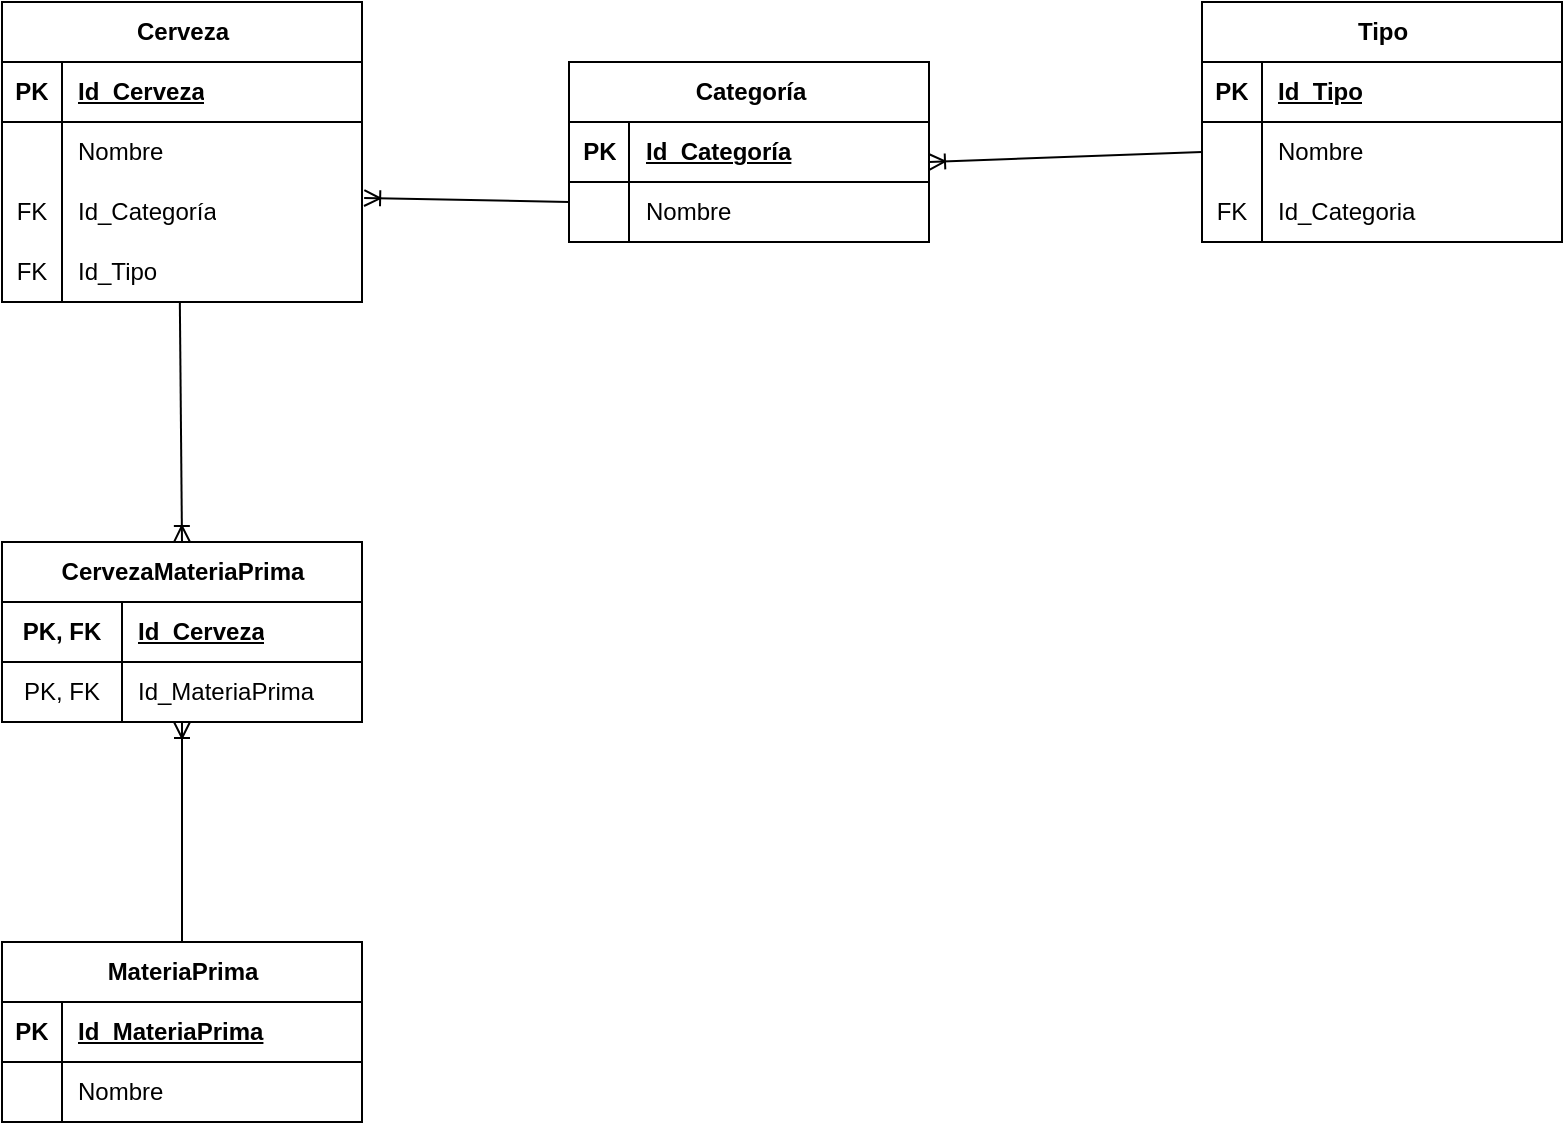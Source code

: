 <mxfile version="24.5.4" type="device">
  <diagram name="Página-1" id="DiQ8XODBmD6v6BEj3X13">
    <mxGraphModel dx="1434" dy="754" grid="1" gridSize="10" guides="1" tooltips="1" connect="1" arrows="1" fold="1" page="1" pageScale="1" pageWidth="827" pageHeight="1169" math="0" shadow="0">
      <root>
        <mxCell id="0" />
        <mxCell id="1" parent="0" />
        <mxCell id="kEb3TtBqJNIpXYlQytry-1" value="Cerveza" style="shape=table;startSize=30;container=1;collapsible=1;childLayout=tableLayout;fixedRows=1;rowLines=0;fontStyle=1;align=center;resizeLast=1;html=1;" vertex="1" parent="1">
          <mxGeometry x="40" y="80" width="180" height="150" as="geometry" />
        </mxCell>
        <mxCell id="kEb3TtBqJNIpXYlQytry-2" value="" style="shape=tableRow;horizontal=0;startSize=0;swimlaneHead=0;swimlaneBody=0;fillColor=none;collapsible=0;dropTarget=0;points=[[0,0.5],[1,0.5]];portConstraint=eastwest;top=0;left=0;right=0;bottom=1;" vertex="1" parent="kEb3TtBqJNIpXYlQytry-1">
          <mxGeometry y="30" width="180" height="30" as="geometry" />
        </mxCell>
        <mxCell id="kEb3TtBqJNIpXYlQytry-3" value="PK" style="shape=partialRectangle;connectable=0;fillColor=none;top=0;left=0;bottom=0;right=0;fontStyle=1;overflow=hidden;whiteSpace=wrap;html=1;" vertex="1" parent="kEb3TtBqJNIpXYlQytry-2">
          <mxGeometry width="30" height="30" as="geometry">
            <mxRectangle width="30" height="30" as="alternateBounds" />
          </mxGeometry>
        </mxCell>
        <mxCell id="kEb3TtBqJNIpXYlQytry-4" value="&lt;div&gt;Id_Cerveza&lt;/div&gt;" style="shape=partialRectangle;connectable=0;fillColor=none;top=0;left=0;bottom=0;right=0;align=left;spacingLeft=6;fontStyle=5;overflow=hidden;whiteSpace=wrap;html=1;" vertex="1" parent="kEb3TtBqJNIpXYlQytry-2">
          <mxGeometry x="30" width="150" height="30" as="geometry">
            <mxRectangle width="150" height="30" as="alternateBounds" />
          </mxGeometry>
        </mxCell>
        <mxCell id="kEb3TtBqJNIpXYlQytry-5" value="" style="shape=tableRow;horizontal=0;startSize=0;swimlaneHead=0;swimlaneBody=0;fillColor=none;collapsible=0;dropTarget=0;points=[[0,0.5],[1,0.5]];portConstraint=eastwest;top=0;left=0;right=0;bottom=0;" vertex="1" parent="kEb3TtBqJNIpXYlQytry-1">
          <mxGeometry y="60" width="180" height="30" as="geometry" />
        </mxCell>
        <mxCell id="kEb3TtBqJNIpXYlQytry-6" value="" style="shape=partialRectangle;connectable=0;fillColor=none;top=0;left=0;bottom=0;right=0;editable=1;overflow=hidden;whiteSpace=wrap;html=1;" vertex="1" parent="kEb3TtBqJNIpXYlQytry-5">
          <mxGeometry width="30" height="30" as="geometry">
            <mxRectangle width="30" height="30" as="alternateBounds" />
          </mxGeometry>
        </mxCell>
        <mxCell id="kEb3TtBqJNIpXYlQytry-7" value="Nombre" style="shape=partialRectangle;connectable=0;fillColor=none;top=0;left=0;bottom=0;right=0;align=left;spacingLeft=6;overflow=hidden;whiteSpace=wrap;html=1;" vertex="1" parent="kEb3TtBqJNIpXYlQytry-5">
          <mxGeometry x="30" width="150" height="30" as="geometry">
            <mxRectangle width="150" height="30" as="alternateBounds" />
          </mxGeometry>
        </mxCell>
        <mxCell id="kEb3TtBqJNIpXYlQytry-8" value="" style="shape=tableRow;horizontal=0;startSize=0;swimlaneHead=0;swimlaneBody=0;fillColor=none;collapsible=0;dropTarget=0;points=[[0,0.5],[1,0.5]];portConstraint=eastwest;top=0;left=0;right=0;bottom=0;" vertex="1" parent="kEb3TtBqJNIpXYlQytry-1">
          <mxGeometry y="90" width="180" height="30" as="geometry" />
        </mxCell>
        <mxCell id="kEb3TtBqJNIpXYlQytry-9" value="FK" style="shape=partialRectangle;connectable=0;fillColor=none;top=0;left=0;bottom=0;right=0;editable=1;overflow=hidden;whiteSpace=wrap;html=1;" vertex="1" parent="kEb3TtBqJNIpXYlQytry-8">
          <mxGeometry width="30" height="30" as="geometry">
            <mxRectangle width="30" height="30" as="alternateBounds" />
          </mxGeometry>
        </mxCell>
        <mxCell id="kEb3TtBqJNIpXYlQytry-10" value="Id_Categoría" style="shape=partialRectangle;connectable=0;fillColor=none;top=0;left=0;bottom=0;right=0;align=left;spacingLeft=6;overflow=hidden;whiteSpace=wrap;html=1;" vertex="1" parent="kEb3TtBqJNIpXYlQytry-8">
          <mxGeometry x="30" width="150" height="30" as="geometry">
            <mxRectangle width="150" height="30" as="alternateBounds" />
          </mxGeometry>
        </mxCell>
        <mxCell id="kEb3TtBqJNIpXYlQytry-11" value="" style="shape=tableRow;horizontal=0;startSize=0;swimlaneHead=0;swimlaneBody=0;fillColor=none;collapsible=0;dropTarget=0;points=[[0,0.5],[1,0.5]];portConstraint=eastwest;top=0;left=0;right=0;bottom=0;" vertex="1" parent="kEb3TtBqJNIpXYlQytry-1">
          <mxGeometry y="120" width="180" height="30" as="geometry" />
        </mxCell>
        <mxCell id="kEb3TtBqJNIpXYlQytry-12" value="FK" style="shape=partialRectangle;connectable=0;fillColor=none;top=0;left=0;bottom=0;right=0;editable=1;overflow=hidden;whiteSpace=wrap;html=1;" vertex="1" parent="kEb3TtBqJNIpXYlQytry-11">
          <mxGeometry width="30" height="30" as="geometry">
            <mxRectangle width="30" height="30" as="alternateBounds" />
          </mxGeometry>
        </mxCell>
        <mxCell id="kEb3TtBqJNIpXYlQytry-13" value="Id_Tipo" style="shape=partialRectangle;connectable=0;fillColor=none;top=0;left=0;bottom=0;right=0;align=left;spacingLeft=6;overflow=hidden;whiteSpace=wrap;html=1;" vertex="1" parent="kEb3TtBqJNIpXYlQytry-11">
          <mxGeometry x="30" width="150" height="30" as="geometry">
            <mxRectangle width="150" height="30" as="alternateBounds" />
          </mxGeometry>
        </mxCell>
        <mxCell id="kEb3TtBqJNIpXYlQytry-14" value="Categoría" style="shape=table;startSize=30;container=1;collapsible=1;childLayout=tableLayout;fixedRows=1;rowLines=0;fontStyle=1;align=center;resizeLast=1;html=1;" vertex="1" parent="1">
          <mxGeometry x="323.5" y="110" width="180" height="90" as="geometry" />
        </mxCell>
        <mxCell id="kEb3TtBqJNIpXYlQytry-15" value="" style="shape=tableRow;horizontal=0;startSize=0;swimlaneHead=0;swimlaneBody=0;fillColor=none;collapsible=0;dropTarget=0;points=[[0,0.5],[1,0.5]];portConstraint=eastwest;top=0;left=0;right=0;bottom=1;" vertex="1" parent="kEb3TtBqJNIpXYlQytry-14">
          <mxGeometry y="30" width="180" height="30" as="geometry" />
        </mxCell>
        <mxCell id="kEb3TtBqJNIpXYlQytry-16" value="PK" style="shape=partialRectangle;connectable=0;fillColor=none;top=0;left=0;bottom=0;right=0;fontStyle=1;overflow=hidden;whiteSpace=wrap;html=1;" vertex="1" parent="kEb3TtBqJNIpXYlQytry-15">
          <mxGeometry width="30" height="30" as="geometry">
            <mxRectangle width="30" height="30" as="alternateBounds" />
          </mxGeometry>
        </mxCell>
        <mxCell id="kEb3TtBqJNIpXYlQytry-17" value="Id_Categoría" style="shape=partialRectangle;connectable=0;fillColor=none;top=0;left=0;bottom=0;right=0;align=left;spacingLeft=6;fontStyle=5;overflow=hidden;whiteSpace=wrap;html=1;" vertex="1" parent="kEb3TtBqJNIpXYlQytry-15">
          <mxGeometry x="30" width="150" height="30" as="geometry">
            <mxRectangle width="150" height="30" as="alternateBounds" />
          </mxGeometry>
        </mxCell>
        <mxCell id="kEb3TtBqJNIpXYlQytry-18" value="" style="shape=tableRow;horizontal=0;startSize=0;swimlaneHead=0;swimlaneBody=0;fillColor=none;collapsible=0;dropTarget=0;points=[[0,0.5],[1,0.5]];portConstraint=eastwest;top=0;left=0;right=0;bottom=0;" vertex="1" parent="kEb3TtBqJNIpXYlQytry-14">
          <mxGeometry y="60" width="180" height="30" as="geometry" />
        </mxCell>
        <mxCell id="kEb3TtBqJNIpXYlQytry-19" value="" style="shape=partialRectangle;connectable=0;fillColor=none;top=0;left=0;bottom=0;right=0;editable=1;overflow=hidden;whiteSpace=wrap;html=1;" vertex="1" parent="kEb3TtBqJNIpXYlQytry-18">
          <mxGeometry width="30" height="30" as="geometry">
            <mxRectangle width="30" height="30" as="alternateBounds" />
          </mxGeometry>
        </mxCell>
        <mxCell id="kEb3TtBqJNIpXYlQytry-20" value="Nombre" style="shape=partialRectangle;connectable=0;fillColor=none;top=0;left=0;bottom=0;right=0;align=left;spacingLeft=6;overflow=hidden;whiteSpace=wrap;html=1;" vertex="1" parent="kEb3TtBqJNIpXYlQytry-18">
          <mxGeometry x="30" width="150" height="30" as="geometry">
            <mxRectangle width="150" height="30" as="alternateBounds" />
          </mxGeometry>
        </mxCell>
        <mxCell id="kEb3TtBqJNIpXYlQytry-27" value="Tipo" style="shape=table;startSize=30;container=1;collapsible=1;childLayout=tableLayout;fixedRows=1;rowLines=0;fontStyle=1;align=center;resizeLast=1;html=1;" vertex="1" parent="1">
          <mxGeometry x="640" y="80" width="180" height="120" as="geometry" />
        </mxCell>
        <mxCell id="kEb3TtBqJNIpXYlQytry-28" value="" style="shape=tableRow;horizontal=0;startSize=0;swimlaneHead=0;swimlaneBody=0;fillColor=none;collapsible=0;dropTarget=0;points=[[0,0.5],[1,0.5]];portConstraint=eastwest;top=0;left=0;right=0;bottom=1;" vertex="1" parent="kEb3TtBqJNIpXYlQytry-27">
          <mxGeometry y="30" width="180" height="30" as="geometry" />
        </mxCell>
        <mxCell id="kEb3TtBqJNIpXYlQytry-29" value="PK" style="shape=partialRectangle;connectable=0;fillColor=none;top=0;left=0;bottom=0;right=0;fontStyle=1;overflow=hidden;whiteSpace=wrap;html=1;" vertex="1" parent="kEb3TtBqJNIpXYlQytry-28">
          <mxGeometry width="30" height="30" as="geometry">
            <mxRectangle width="30" height="30" as="alternateBounds" />
          </mxGeometry>
        </mxCell>
        <mxCell id="kEb3TtBqJNIpXYlQytry-30" value="Id_Tipo" style="shape=partialRectangle;connectable=0;fillColor=none;top=0;left=0;bottom=0;right=0;align=left;spacingLeft=6;fontStyle=5;overflow=hidden;whiteSpace=wrap;html=1;" vertex="1" parent="kEb3TtBqJNIpXYlQytry-28">
          <mxGeometry x="30" width="150" height="30" as="geometry">
            <mxRectangle width="150" height="30" as="alternateBounds" />
          </mxGeometry>
        </mxCell>
        <mxCell id="kEb3TtBqJNIpXYlQytry-31" value="" style="shape=tableRow;horizontal=0;startSize=0;swimlaneHead=0;swimlaneBody=0;fillColor=none;collapsible=0;dropTarget=0;points=[[0,0.5],[1,0.5]];portConstraint=eastwest;top=0;left=0;right=0;bottom=0;" vertex="1" parent="kEb3TtBqJNIpXYlQytry-27">
          <mxGeometry y="60" width="180" height="30" as="geometry" />
        </mxCell>
        <mxCell id="kEb3TtBqJNIpXYlQytry-32" value="" style="shape=partialRectangle;connectable=0;fillColor=none;top=0;left=0;bottom=0;right=0;editable=1;overflow=hidden;whiteSpace=wrap;html=1;" vertex="1" parent="kEb3TtBqJNIpXYlQytry-31">
          <mxGeometry width="30" height="30" as="geometry">
            <mxRectangle width="30" height="30" as="alternateBounds" />
          </mxGeometry>
        </mxCell>
        <mxCell id="kEb3TtBqJNIpXYlQytry-33" value="Nombre" style="shape=partialRectangle;connectable=0;fillColor=none;top=0;left=0;bottom=0;right=0;align=left;spacingLeft=6;overflow=hidden;whiteSpace=wrap;html=1;" vertex="1" parent="kEb3TtBqJNIpXYlQytry-31">
          <mxGeometry x="30" width="150" height="30" as="geometry">
            <mxRectangle width="150" height="30" as="alternateBounds" />
          </mxGeometry>
        </mxCell>
        <mxCell id="kEb3TtBqJNIpXYlQytry-34" value="" style="shape=tableRow;horizontal=0;startSize=0;swimlaneHead=0;swimlaneBody=0;fillColor=none;collapsible=0;dropTarget=0;points=[[0,0.5],[1,0.5]];portConstraint=eastwest;top=0;left=0;right=0;bottom=0;" vertex="1" parent="kEb3TtBqJNIpXYlQytry-27">
          <mxGeometry y="90" width="180" height="30" as="geometry" />
        </mxCell>
        <mxCell id="kEb3TtBqJNIpXYlQytry-35" value="FK" style="shape=partialRectangle;connectable=0;fillColor=none;top=0;left=0;bottom=0;right=0;editable=1;overflow=hidden;whiteSpace=wrap;html=1;" vertex="1" parent="kEb3TtBqJNIpXYlQytry-34">
          <mxGeometry width="30" height="30" as="geometry">
            <mxRectangle width="30" height="30" as="alternateBounds" />
          </mxGeometry>
        </mxCell>
        <mxCell id="kEb3TtBqJNIpXYlQytry-36" value="Id_Categoria" style="shape=partialRectangle;connectable=0;fillColor=none;top=0;left=0;bottom=0;right=0;align=left;spacingLeft=6;overflow=hidden;whiteSpace=wrap;html=1;" vertex="1" parent="kEb3TtBqJNIpXYlQytry-34">
          <mxGeometry x="30" width="150" height="30" as="geometry">
            <mxRectangle width="150" height="30" as="alternateBounds" />
          </mxGeometry>
        </mxCell>
        <mxCell id="kEb3TtBqJNIpXYlQytry-40" value="CervezaMateriaPrima" style="shape=table;startSize=30;container=1;collapsible=1;childLayout=tableLayout;fixedRows=1;rowLines=0;fontStyle=1;align=center;resizeLast=1;html=1;" vertex="1" parent="1">
          <mxGeometry x="40" y="350" width="180" height="90" as="geometry" />
        </mxCell>
        <mxCell id="kEb3TtBqJNIpXYlQytry-41" value="" style="shape=tableRow;horizontal=0;startSize=0;swimlaneHead=0;swimlaneBody=0;fillColor=none;collapsible=0;dropTarget=0;points=[[0,0.5],[1,0.5]];portConstraint=eastwest;top=0;left=0;right=0;bottom=1;" vertex="1" parent="kEb3TtBqJNIpXYlQytry-40">
          <mxGeometry y="30" width="180" height="30" as="geometry" />
        </mxCell>
        <mxCell id="kEb3TtBqJNIpXYlQytry-42" value="PK, FK" style="shape=partialRectangle;connectable=0;fillColor=none;top=0;left=0;bottom=0;right=0;fontStyle=1;overflow=hidden;whiteSpace=wrap;html=1;" vertex="1" parent="kEb3TtBqJNIpXYlQytry-41">
          <mxGeometry width="60" height="30" as="geometry">
            <mxRectangle width="60" height="30" as="alternateBounds" />
          </mxGeometry>
        </mxCell>
        <mxCell id="kEb3TtBqJNIpXYlQytry-43" value="Id_Cerveza" style="shape=partialRectangle;connectable=0;fillColor=none;top=0;left=0;bottom=0;right=0;align=left;spacingLeft=6;fontStyle=5;overflow=hidden;whiteSpace=wrap;html=1;" vertex="1" parent="kEb3TtBqJNIpXYlQytry-41">
          <mxGeometry x="60" width="120" height="30" as="geometry">
            <mxRectangle width="120" height="30" as="alternateBounds" />
          </mxGeometry>
        </mxCell>
        <mxCell id="kEb3TtBqJNIpXYlQytry-44" value="" style="shape=tableRow;horizontal=0;startSize=0;swimlaneHead=0;swimlaneBody=0;fillColor=none;collapsible=0;dropTarget=0;points=[[0,0.5],[1,0.5]];portConstraint=eastwest;top=0;left=0;right=0;bottom=0;" vertex="1" parent="kEb3TtBqJNIpXYlQytry-40">
          <mxGeometry y="60" width="180" height="30" as="geometry" />
        </mxCell>
        <mxCell id="kEb3TtBqJNIpXYlQytry-45" value="PK, FK" style="shape=partialRectangle;connectable=0;fillColor=none;top=0;left=0;bottom=0;right=0;editable=1;overflow=hidden;whiteSpace=wrap;html=1;" vertex="1" parent="kEb3TtBqJNIpXYlQytry-44">
          <mxGeometry width="60" height="30" as="geometry">
            <mxRectangle width="60" height="30" as="alternateBounds" />
          </mxGeometry>
        </mxCell>
        <mxCell id="kEb3TtBqJNIpXYlQytry-46" value="Id_MateriaPrima" style="shape=partialRectangle;connectable=0;fillColor=none;top=0;left=0;bottom=0;right=0;align=left;spacingLeft=6;overflow=hidden;whiteSpace=wrap;html=1;" vertex="1" parent="kEb3TtBqJNIpXYlQytry-44">
          <mxGeometry x="60" width="120" height="30" as="geometry">
            <mxRectangle width="120" height="30" as="alternateBounds" />
          </mxGeometry>
        </mxCell>
        <mxCell id="kEb3TtBqJNIpXYlQytry-53" value="MateriaPrima" style="shape=table;startSize=30;container=1;collapsible=1;childLayout=tableLayout;fixedRows=1;rowLines=0;fontStyle=1;align=center;resizeLast=1;html=1;" vertex="1" parent="1">
          <mxGeometry x="40" y="550" width="180" height="90" as="geometry" />
        </mxCell>
        <mxCell id="kEb3TtBqJNIpXYlQytry-54" value="" style="shape=tableRow;horizontal=0;startSize=0;swimlaneHead=0;swimlaneBody=0;fillColor=none;collapsible=0;dropTarget=0;points=[[0,0.5],[1,0.5]];portConstraint=eastwest;top=0;left=0;right=0;bottom=1;" vertex="1" parent="kEb3TtBqJNIpXYlQytry-53">
          <mxGeometry y="30" width="180" height="30" as="geometry" />
        </mxCell>
        <mxCell id="kEb3TtBqJNIpXYlQytry-55" value="PK" style="shape=partialRectangle;connectable=0;fillColor=none;top=0;left=0;bottom=0;right=0;fontStyle=1;overflow=hidden;whiteSpace=wrap;html=1;" vertex="1" parent="kEb3TtBqJNIpXYlQytry-54">
          <mxGeometry width="30" height="30" as="geometry">
            <mxRectangle width="30" height="30" as="alternateBounds" />
          </mxGeometry>
        </mxCell>
        <mxCell id="kEb3TtBqJNIpXYlQytry-56" value="Id_MateriaPrima" style="shape=partialRectangle;connectable=0;fillColor=none;top=0;left=0;bottom=0;right=0;align=left;spacingLeft=6;fontStyle=5;overflow=hidden;whiteSpace=wrap;html=1;" vertex="1" parent="kEb3TtBqJNIpXYlQytry-54">
          <mxGeometry x="30" width="150" height="30" as="geometry">
            <mxRectangle width="150" height="30" as="alternateBounds" />
          </mxGeometry>
        </mxCell>
        <mxCell id="kEb3TtBqJNIpXYlQytry-57" value="" style="shape=tableRow;horizontal=0;startSize=0;swimlaneHead=0;swimlaneBody=0;fillColor=none;collapsible=0;dropTarget=0;points=[[0,0.5],[1,0.5]];portConstraint=eastwest;top=0;left=0;right=0;bottom=0;" vertex="1" parent="kEb3TtBqJNIpXYlQytry-53">
          <mxGeometry y="60" width="180" height="30" as="geometry" />
        </mxCell>
        <mxCell id="kEb3TtBqJNIpXYlQytry-58" value="" style="shape=partialRectangle;connectable=0;fillColor=none;top=0;left=0;bottom=0;right=0;editable=1;overflow=hidden;whiteSpace=wrap;html=1;" vertex="1" parent="kEb3TtBqJNIpXYlQytry-57">
          <mxGeometry width="30" height="30" as="geometry">
            <mxRectangle width="30" height="30" as="alternateBounds" />
          </mxGeometry>
        </mxCell>
        <mxCell id="kEb3TtBqJNIpXYlQytry-59" value="Nombre" style="shape=partialRectangle;connectable=0;fillColor=none;top=0;left=0;bottom=0;right=0;align=left;spacingLeft=6;overflow=hidden;whiteSpace=wrap;html=1;" vertex="1" parent="kEb3TtBqJNIpXYlQytry-57">
          <mxGeometry x="30" width="150" height="30" as="geometry">
            <mxRectangle width="150" height="30" as="alternateBounds" />
          </mxGeometry>
        </mxCell>
        <mxCell id="kEb3TtBqJNIpXYlQytry-72" value="" style="endArrow=ERoneToMany;html=1;rounded=0;startArrow=none;startFill=0;endFill=0;exitX=0.494;exitY=1;exitDx=0;exitDy=0;exitPerimeter=0;entryX=0.5;entryY=0;entryDx=0;entryDy=0;entryPerimeter=0;" edge="1" parent="1" source="kEb3TtBqJNIpXYlQytry-11" target="kEb3TtBqJNIpXYlQytry-40">
          <mxGeometry relative="1" as="geometry">
            <mxPoint x="129.5" y="250" as="sourcePoint" />
            <mxPoint x="130" y="340" as="targetPoint" />
          </mxGeometry>
        </mxCell>
        <mxCell id="kEb3TtBqJNIpXYlQytry-73" value="" style="endArrow=none;html=1;rounded=0;startArrow=ERoneToMany;startFill=0;exitX=0.5;exitY=1;exitDx=0;exitDy=0;entryX=0.5;entryY=0;entryDx=0;entryDy=0;" edge="1" parent="1" source="kEb3TtBqJNIpXYlQytry-40" target="kEb3TtBqJNIpXYlQytry-53">
          <mxGeometry relative="1" as="geometry">
            <mxPoint x="129.5" y="460" as="sourcePoint" />
            <mxPoint x="130" y="510" as="targetPoint" />
          </mxGeometry>
        </mxCell>
        <mxCell id="kEb3TtBqJNIpXYlQytry-75" value="" style="endArrow=none;html=1;rounded=0;startArrow=ERoneToMany;startFill=0;exitX=1.006;exitY=0.267;exitDx=0;exitDy=0;exitPerimeter=0;" edge="1" parent="1" source="kEb3TtBqJNIpXYlQytry-8">
          <mxGeometry relative="1" as="geometry">
            <mxPoint x="233.5" y="180.5" as="sourcePoint" />
            <mxPoint x="323.5" y="180" as="targetPoint" />
          </mxGeometry>
        </mxCell>
        <mxCell id="kEb3TtBqJNIpXYlQytry-80" value="" style="endArrow=none;html=1;rounded=0;entryX=0;entryY=0.5;entryDx=0;entryDy=0;startArrow=ERoneToMany;startFill=0;" edge="1" parent="1" target="kEb3TtBqJNIpXYlQytry-31">
          <mxGeometry relative="1" as="geometry">
            <mxPoint x="503.5" y="160" as="sourcePoint" />
            <mxPoint x="630" y="160" as="targetPoint" />
          </mxGeometry>
        </mxCell>
      </root>
    </mxGraphModel>
  </diagram>
</mxfile>
